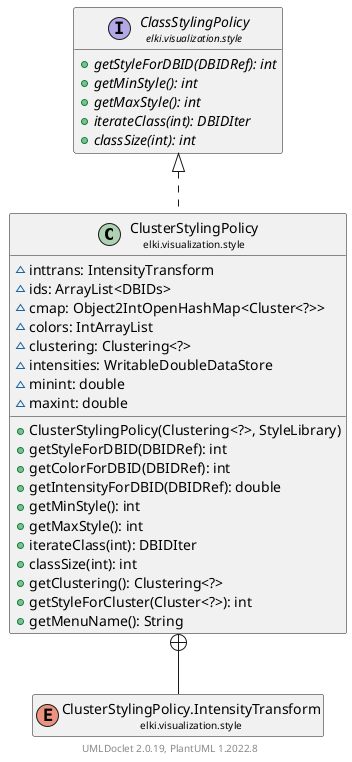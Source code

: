 @startuml
    remove .*\.(Instance|Par|Parameterizer|Factory)$
    set namespaceSeparator none
    hide empty fields
    hide empty methods

    class "<size:14>ClusterStylingPolicy\n<size:10>elki.visualization.style" as elki.visualization.style.ClusterStylingPolicy [[ClusterStylingPolicy.html]] {
        ~inttrans: IntensityTransform
        ~ids: ArrayList<DBIDs>
        ~cmap: Object2IntOpenHashMap<Cluster<?>>
        ~colors: IntArrayList
        ~clustering: Clustering<?>
        ~intensities: WritableDoubleDataStore
        ~minint: double
        ~maxint: double
        +ClusterStylingPolicy(Clustering<?>, StyleLibrary)
        +getStyleForDBID(DBIDRef): int
        +getColorForDBID(DBIDRef): int
        +getIntensityForDBID(DBIDRef): double
        +getMinStyle(): int
        +getMaxStyle(): int
        +iterateClass(int): DBIDIter
        +classSize(int): int
        +getClustering(): Clustering<?>
        +getStyleForCluster(Cluster<?>): int
        +getMenuName(): String
    }

    interface "<size:14>ClassStylingPolicy\n<size:10>elki.visualization.style" as elki.visualization.style.ClassStylingPolicy [[ClassStylingPolicy.html]] {
        {abstract} +getStyleForDBID(DBIDRef): int
        {abstract} +getMinStyle(): int
        {abstract} +getMaxStyle(): int
        {abstract} +iterateClass(int): DBIDIter
        {abstract} +classSize(int): int
    }
    enum "<size:14>ClusterStylingPolicy.IntensityTransform\n<size:10>elki.visualization.style" as elki.visualization.style.ClusterStylingPolicy.IntensityTransform [[ClusterStylingPolicy.IntensityTransform.html]]

    elki.visualization.style.ClassStylingPolicy <|.. elki.visualization.style.ClusterStylingPolicy
    elki.visualization.style.ClusterStylingPolicy +-- elki.visualization.style.ClusterStylingPolicy.IntensityTransform

    center footer UMLDoclet 2.0.19, PlantUML 1.2022.8
@enduml
